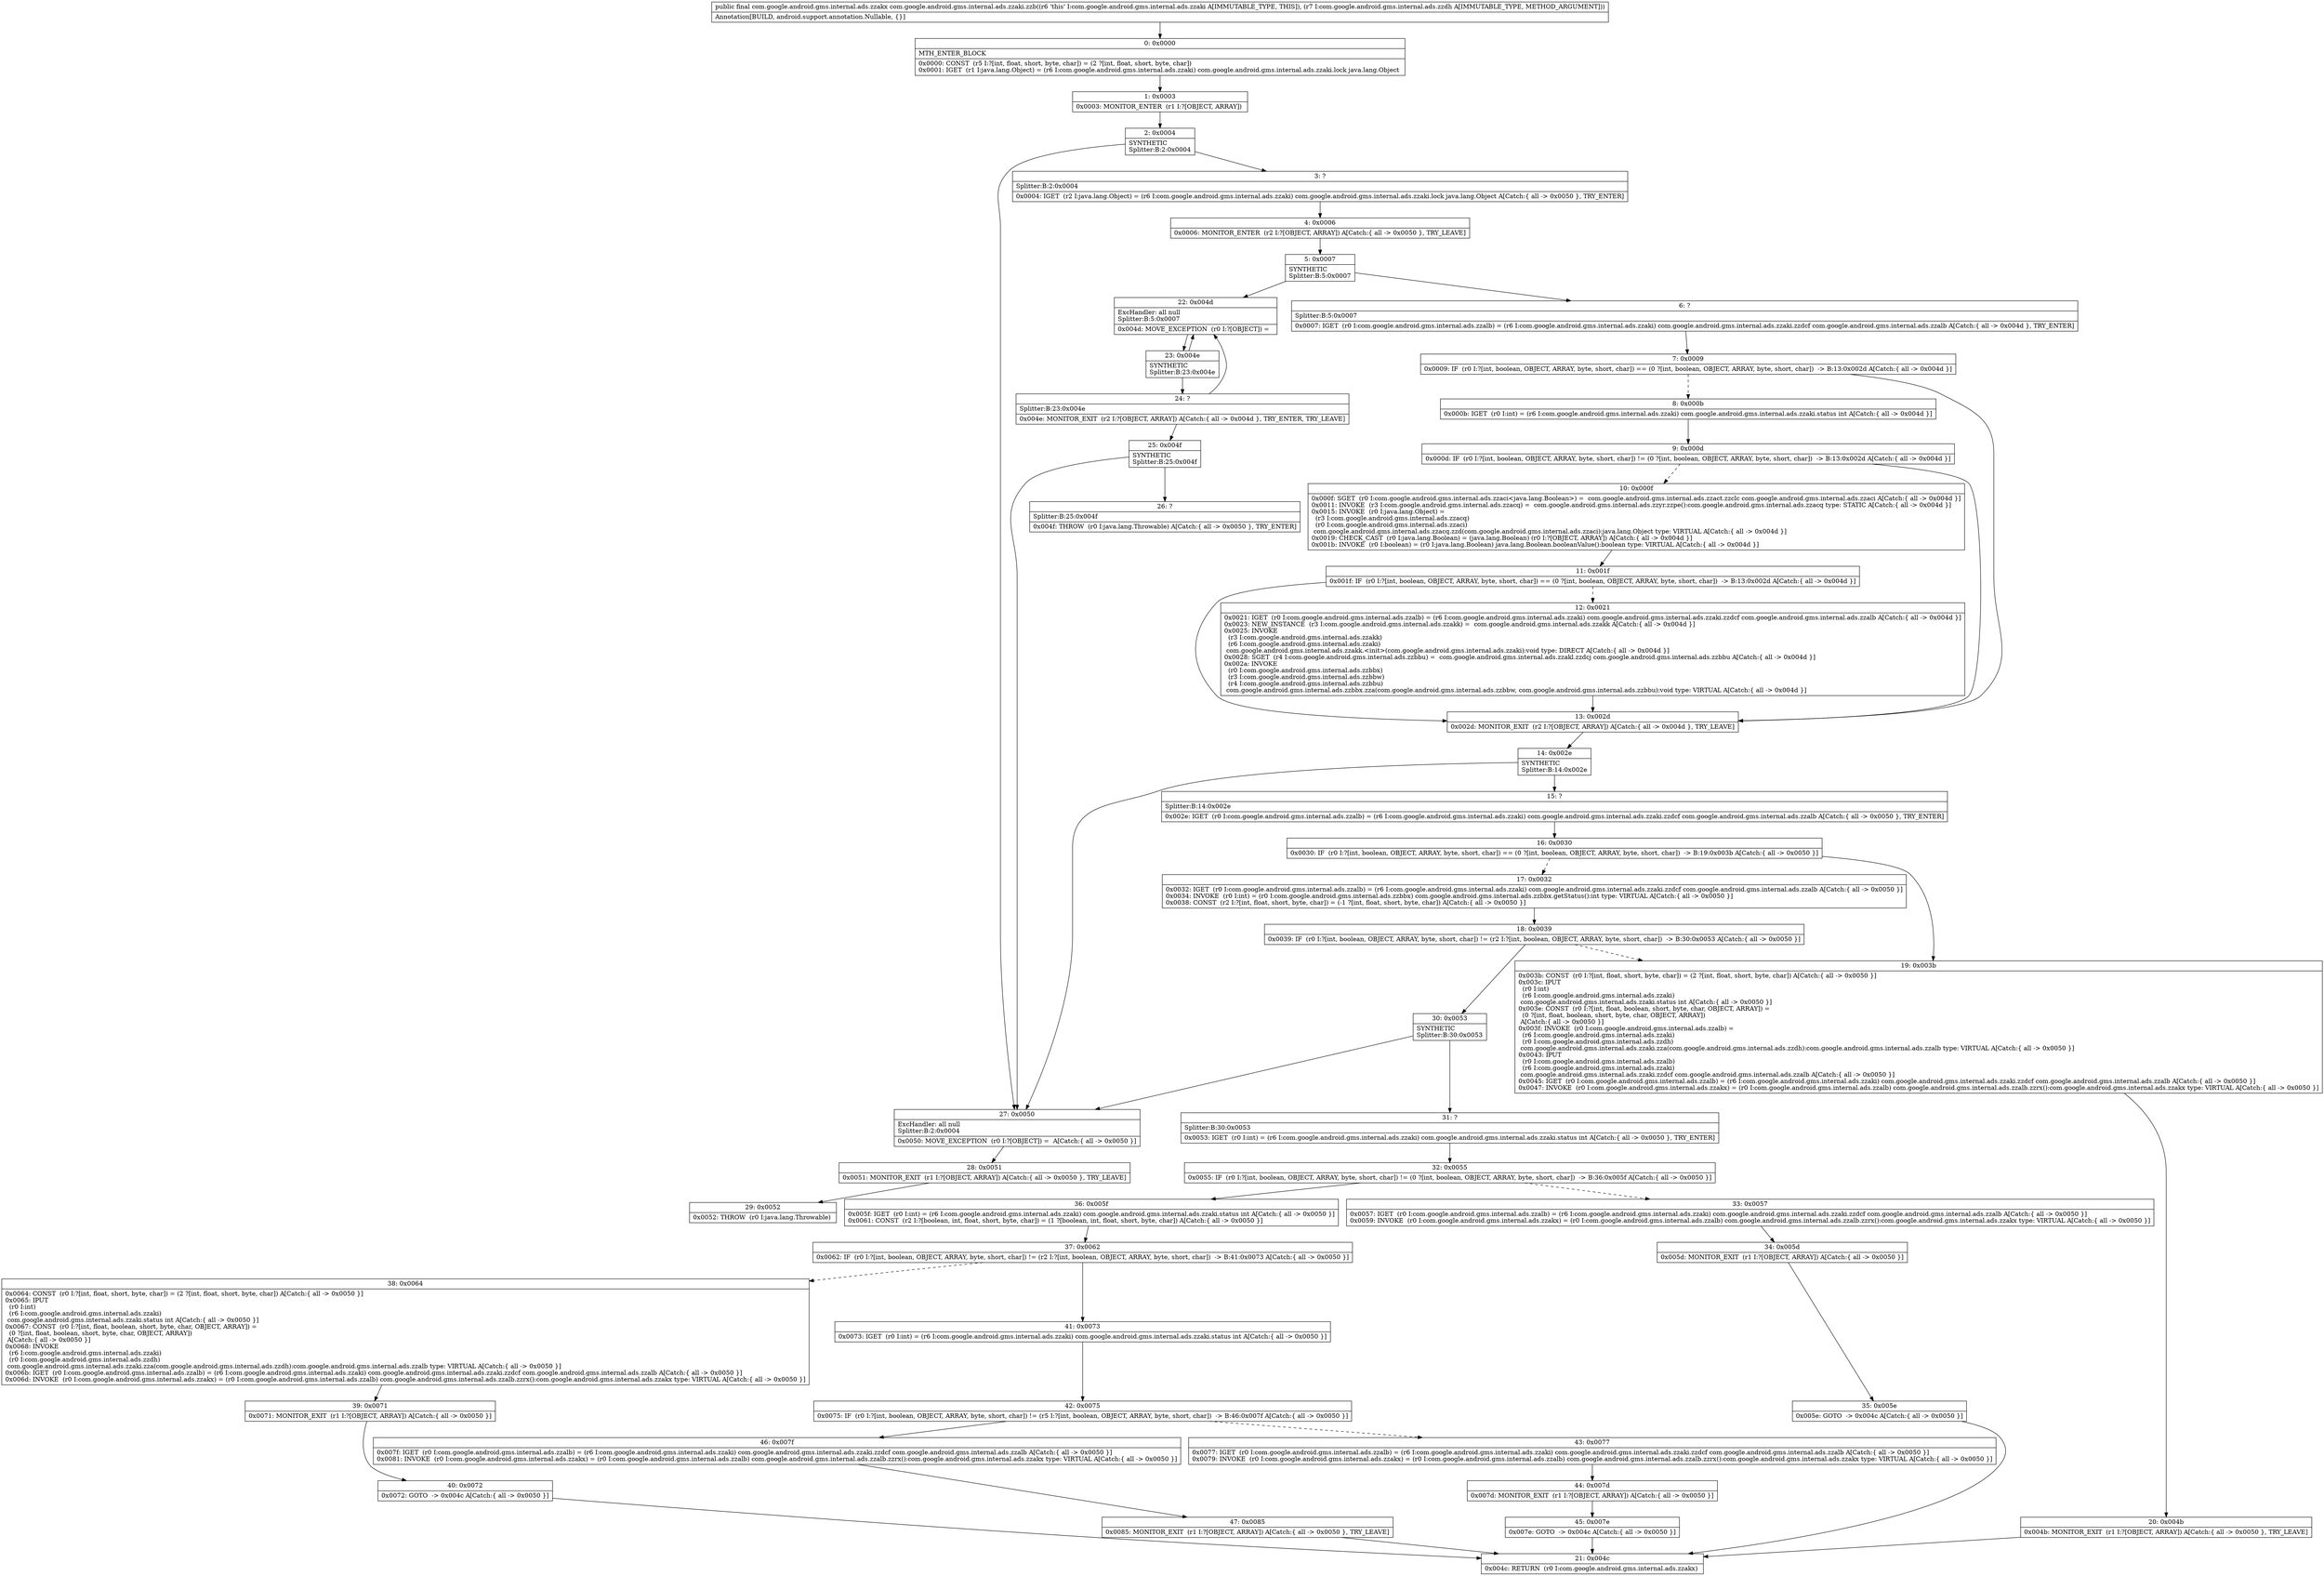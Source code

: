 digraph "CFG forcom.google.android.gms.internal.ads.zzaki.zzb(Lcom\/google\/android\/gms\/internal\/ads\/zzdh;)Lcom\/google\/android\/gms\/internal\/ads\/zzakx;" {
Node_0 [shape=record,label="{0\:\ 0x0000|MTH_ENTER_BLOCK\l|0x0000: CONST  (r5 I:?[int, float, short, byte, char]) = (2 ?[int, float, short, byte, char]) \l0x0001: IGET  (r1 I:java.lang.Object) = (r6 I:com.google.android.gms.internal.ads.zzaki) com.google.android.gms.internal.ads.zzaki.lock java.lang.Object \l}"];
Node_1 [shape=record,label="{1\:\ 0x0003|0x0003: MONITOR_ENTER  (r1 I:?[OBJECT, ARRAY]) \l}"];
Node_2 [shape=record,label="{2\:\ 0x0004|SYNTHETIC\lSplitter:B:2:0x0004\l}"];
Node_3 [shape=record,label="{3\:\ ?|Splitter:B:2:0x0004\l|0x0004: IGET  (r2 I:java.lang.Object) = (r6 I:com.google.android.gms.internal.ads.zzaki) com.google.android.gms.internal.ads.zzaki.lock java.lang.Object A[Catch:\{ all \-\> 0x0050 \}, TRY_ENTER]\l}"];
Node_4 [shape=record,label="{4\:\ 0x0006|0x0006: MONITOR_ENTER  (r2 I:?[OBJECT, ARRAY]) A[Catch:\{ all \-\> 0x0050 \}, TRY_LEAVE]\l}"];
Node_5 [shape=record,label="{5\:\ 0x0007|SYNTHETIC\lSplitter:B:5:0x0007\l}"];
Node_6 [shape=record,label="{6\:\ ?|Splitter:B:5:0x0007\l|0x0007: IGET  (r0 I:com.google.android.gms.internal.ads.zzalb) = (r6 I:com.google.android.gms.internal.ads.zzaki) com.google.android.gms.internal.ads.zzaki.zzdcf com.google.android.gms.internal.ads.zzalb A[Catch:\{ all \-\> 0x004d \}, TRY_ENTER]\l}"];
Node_7 [shape=record,label="{7\:\ 0x0009|0x0009: IF  (r0 I:?[int, boolean, OBJECT, ARRAY, byte, short, char]) == (0 ?[int, boolean, OBJECT, ARRAY, byte, short, char])  \-\> B:13:0x002d A[Catch:\{ all \-\> 0x004d \}]\l}"];
Node_8 [shape=record,label="{8\:\ 0x000b|0x000b: IGET  (r0 I:int) = (r6 I:com.google.android.gms.internal.ads.zzaki) com.google.android.gms.internal.ads.zzaki.status int A[Catch:\{ all \-\> 0x004d \}]\l}"];
Node_9 [shape=record,label="{9\:\ 0x000d|0x000d: IF  (r0 I:?[int, boolean, OBJECT, ARRAY, byte, short, char]) != (0 ?[int, boolean, OBJECT, ARRAY, byte, short, char])  \-\> B:13:0x002d A[Catch:\{ all \-\> 0x004d \}]\l}"];
Node_10 [shape=record,label="{10\:\ 0x000f|0x000f: SGET  (r0 I:com.google.android.gms.internal.ads.zzaci\<java.lang.Boolean\>) =  com.google.android.gms.internal.ads.zzact.zzclc com.google.android.gms.internal.ads.zzaci A[Catch:\{ all \-\> 0x004d \}]\l0x0011: INVOKE  (r3 I:com.google.android.gms.internal.ads.zzacq) =  com.google.android.gms.internal.ads.zzyr.zzpe():com.google.android.gms.internal.ads.zzacq type: STATIC A[Catch:\{ all \-\> 0x004d \}]\l0x0015: INVOKE  (r0 I:java.lang.Object) = \l  (r3 I:com.google.android.gms.internal.ads.zzacq)\l  (r0 I:com.google.android.gms.internal.ads.zzaci)\l com.google.android.gms.internal.ads.zzacq.zzd(com.google.android.gms.internal.ads.zzaci):java.lang.Object type: VIRTUAL A[Catch:\{ all \-\> 0x004d \}]\l0x0019: CHECK_CAST  (r0 I:java.lang.Boolean) = (java.lang.Boolean) (r0 I:?[OBJECT, ARRAY]) A[Catch:\{ all \-\> 0x004d \}]\l0x001b: INVOKE  (r0 I:boolean) = (r0 I:java.lang.Boolean) java.lang.Boolean.booleanValue():boolean type: VIRTUAL A[Catch:\{ all \-\> 0x004d \}]\l}"];
Node_11 [shape=record,label="{11\:\ 0x001f|0x001f: IF  (r0 I:?[int, boolean, OBJECT, ARRAY, byte, short, char]) == (0 ?[int, boolean, OBJECT, ARRAY, byte, short, char])  \-\> B:13:0x002d A[Catch:\{ all \-\> 0x004d \}]\l}"];
Node_12 [shape=record,label="{12\:\ 0x0021|0x0021: IGET  (r0 I:com.google.android.gms.internal.ads.zzalb) = (r6 I:com.google.android.gms.internal.ads.zzaki) com.google.android.gms.internal.ads.zzaki.zzdcf com.google.android.gms.internal.ads.zzalb A[Catch:\{ all \-\> 0x004d \}]\l0x0023: NEW_INSTANCE  (r3 I:com.google.android.gms.internal.ads.zzakk) =  com.google.android.gms.internal.ads.zzakk A[Catch:\{ all \-\> 0x004d \}]\l0x0025: INVOKE  \l  (r3 I:com.google.android.gms.internal.ads.zzakk)\l  (r6 I:com.google.android.gms.internal.ads.zzaki)\l com.google.android.gms.internal.ads.zzakk.\<init\>(com.google.android.gms.internal.ads.zzaki):void type: DIRECT A[Catch:\{ all \-\> 0x004d \}]\l0x0028: SGET  (r4 I:com.google.android.gms.internal.ads.zzbbu) =  com.google.android.gms.internal.ads.zzakl.zzdcj com.google.android.gms.internal.ads.zzbbu A[Catch:\{ all \-\> 0x004d \}]\l0x002a: INVOKE  \l  (r0 I:com.google.android.gms.internal.ads.zzbbx)\l  (r3 I:com.google.android.gms.internal.ads.zzbbw)\l  (r4 I:com.google.android.gms.internal.ads.zzbbu)\l com.google.android.gms.internal.ads.zzbbx.zza(com.google.android.gms.internal.ads.zzbbw, com.google.android.gms.internal.ads.zzbbu):void type: VIRTUAL A[Catch:\{ all \-\> 0x004d \}]\l}"];
Node_13 [shape=record,label="{13\:\ 0x002d|0x002d: MONITOR_EXIT  (r2 I:?[OBJECT, ARRAY]) A[Catch:\{ all \-\> 0x004d \}, TRY_LEAVE]\l}"];
Node_14 [shape=record,label="{14\:\ 0x002e|SYNTHETIC\lSplitter:B:14:0x002e\l}"];
Node_15 [shape=record,label="{15\:\ ?|Splitter:B:14:0x002e\l|0x002e: IGET  (r0 I:com.google.android.gms.internal.ads.zzalb) = (r6 I:com.google.android.gms.internal.ads.zzaki) com.google.android.gms.internal.ads.zzaki.zzdcf com.google.android.gms.internal.ads.zzalb A[Catch:\{ all \-\> 0x0050 \}, TRY_ENTER]\l}"];
Node_16 [shape=record,label="{16\:\ 0x0030|0x0030: IF  (r0 I:?[int, boolean, OBJECT, ARRAY, byte, short, char]) == (0 ?[int, boolean, OBJECT, ARRAY, byte, short, char])  \-\> B:19:0x003b A[Catch:\{ all \-\> 0x0050 \}]\l}"];
Node_17 [shape=record,label="{17\:\ 0x0032|0x0032: IGET  (r0 I:com.google.android.gms.internal.ads.zzalb) = (r6 I:com.google.android.gms.internal.ads.zzaki) com.google.android.gms.internal.ads.zzaki.zzdcf com.google.android.gms.internal.ads.zzalb A[Catch:\{ all \-\> 0x0050 \}]\l0x0034: INVOKE  (r0 I:int) = (r0 I:com.google.android.gms.internal.ads.zzbbx) com.google.android.gms.internal.ads.zzbbx.getStatus():int type: VIRTUAL A[Catch:\{ all \-\> 0x0050 \}]\l0x0038: CONST  (r2 I:?[int, float, short, byte, char]) = (\-1 ?[int, float, short, byte, char]) A[Catch:\{ all \-\> 0x0050 \}]\l}"];
Node_18 [shape=record,label="{18\:\ 0x0039|0x0039: IF  (r0 I:?[int, boolean, OBJECT, ARRAY, byte, short, char]) != (r2 I:?[int, boolean, OBJECT, ARRAY, byte, short, char])  \-\> B:30:0x0053 A[Catch:\{ all \-\> 0x0050 \}]\l}"];
Node_19 [shape=record,label="{19\:\ 0x003b|0x003b: CONST  (r0 I:?[int, float, short, byte, char]) = (2 ?[int, float, short, byte, char]) A[Catch:\{ all \-\> 0x0050 \}]\l0x003c: IPUT  \l  (r0 I:int)\l  (r6 I:com.google.android.gms.internal.ads.zzaki)\l com.google.android.gms.internal.ads.zzaki.status int A[Catch:\{ all \-\> 0x0050 \}]\l0x003e: CONST  (r0 I:?[int, float, boolean, short, byte, char, OBJECT, ARRAY]) = \l  (0 ?[int, float, boolean, short, byte, char, OBJECT, ARRAY])\l A[Catch:\{ all \-\> 0x0050 \}]\l0x003f: INVOKE  (r0 I:com.google.android.gms.internal.ads.zzalb) = \l  (r6 I:com.google.android.gms.internal.ads.zzaki)\l  (r0 I:com.google.android.gms.internal.ads.zzdh)\l com.google.android.gms.internal.ads.zzaki.zza(com.google.android.gms.internal.ads.zzdh):com.google.android.gms.internal.ads.zzalb type: VIRTUAL A[Catch:\{ all \-\> 0x0050 \}]\l0x0043: IPUT  \l  (r0 I:com.google.android.gms.internal.ads.zzalb)\l  (r6 I:com.google.android.gms.internal.ads.zzaki)\l com.google.android.gms.internal.ads.zzaki.zzdcf com.google.android.gms.internal.ads.zzalb A[Catch:\{ all \-\> 0x0050 \}]\l0x0045: IGET  (r0 I:com.google.android.gms.internal.ads.zzalb) = (r6 I:com.google.android.gms.internal.ads.zzaki) com.google.android.gms.internal.ads.zzaki.zzdcf com.google.android.gms.internal.ads.zzalb A[Catch:\{ all \-\> 0x0050 \}]\l0x0047: INVOKE  (r0 I:com.google.android.gms.internal.ads.zzakx) = (r0 I:com.google.android.gms.internal.ads.zzalb) com.google.android.gms.internal.ads.zzalb.zzrx():com.google.android.gms.internal.ads.zzakx type: VIRTUAL A[Catch:\{ all \-\> 0x0050 \}]\l}"];
Node_20 [shape=record,label="{20\:\ 0x004b|0x004b: MONITOR_EXIT  (r1 I:?[OBJECT, ARRAY]) A[Catch:\{ all \-\> 0x0050 \}, TRY_LEAVE]\l}"];
Node_21 [shape=record,label="{21\:\ 0x004c|0x004c: RETURN  (r0 I:com.google.android.gms.internal.ads.zzakx) \l}"];
Node_22 [shape=record,label="{22\:\ 0x004d|ExcHandler: all null\lSplitter:B:5:0x0007\l|0x004d: MOVE_EXCEPTION  (r0 I:?[OBJECT]) =  \l}"];
Node_23 [shape=record,label="{23\:\ 0x004e|SYNTHETIC\lSplitter:B:23:0x004e\l}"];
Node_24 [shape=record,label="{24\:\ ?|Splitter:B:23:0x004e\l|0x004e: MONITOR_EXIT  (r2 I:?[OBJECT, ARRAY]) A[Catch:\{ all \-\> 0x004d \}, TRY_ENTER, TRY_LEAVE]\l}"];
Node_25 [shape=record,label="{25\:\ 0x004f|SYNTHETIC\lSplitter:B:25:0x004f\l}"];
Node_26 [shape=record,label="{26\:\ ?|Splitter:B:25:0x004f\l|0x004f: THROW  (r0 I:java.lang.Throwable) A[Catch:\{ all \-\> 0x0050 \}, TRY_ENTER]\l}"];
Node_27 [shape=record,label="{27\:\ 0x0050|ExcHandler: all null\lSplitter:B:2:0x0004\l|0x0050: MOVE_EXCEPTION  (r0 I:?[OBJECT]) =  A[Catch:\{ all \-\> 0x0050 \}]\l}"];
Node_28 [shape=record,label="{28\:\ 0x0051|0x0051: MONITOR_EXIT  (r1 I:?[OBJECT, ARRAY]) A[Catch:\{ all \-\> 0x0050 \}, TRY_LEAVE]\l}"];
Node_29 [shape=record,label="{29\:\ 0x0052|0x0052: THROW  (r0 I:java.lang.Throwable) \l}"];
Node_30 [shape=record,label="{30\:\ 0x0053|SYNTHETIC\lSplitter:B:30:0x0053\l}"];
Node_31 [shape=record,label="{31\:\ ?|Splitter:B:30:0x0053\l|0x0053: IGET  (r0 I:int) = (r6 I:com.google.android.gms.internal.ads.zzaki) com.google.android.gms.internal.ads.zzaki.status int A[Catch:\{ all \-\> 0x0050 \}, TRY_ENTER]\l}"];
Node_32 [shape=record,label="{32\:\ 0x0055|0x0055: IF  (r0 I:?[int, boolean, OBJECT, ARRAY, byte, short, char]) != (0 ?[int, boolean, OBJECT, ARRAY, byte, short, char])  \-\> B:36:0x005f A[Catch:\{ all \-\> 0x0050 \}]\l}"];
Node_33 [shape=record,label="{33\:\ 0x0057|0x0057: IGET  (r0 I:com.google.android.gms.internal.ads.zzalb) = (r6 I:com.google.android.gms.internal.ads.zzaki) com.google.android.gms.internal.ads.zzaki.zzdcf com.google.android.gms.internal.ads.zzalb A[Catch:\{ all \-\> 0x0050 \}]\l0x0059: INVOKE  (r0 I:com.google.android.gms.internal.ads.zzakx) = (r0 I:com.google.android.gms.internal.ads.zzalb) com.google.android.gms.internal.ads.zzalb.zzrx():com.google.android.gms.internal.ads.zzakx type: VIRTUAL A[Catch:\{ all \-\> 0x0050 \}]\l}"];
Node_34 [shape=record,label="{34\:\ 0x005d|0x005d: MONITOR_EXIT  (r1 I:?[OBJECT, ARRAY]) A[Catch:\{ all \-\> 0x0050 \}]\l}"];
Node_35 [shape=record,label="{35\:\ 0x005e|0x005e: GOTO  \-\> 0x004c A[Catch:\{ all \-\> 0x0050 \}]\l}"];
Node_36 [shape=record,label="{36\:\ 0x005f|0x005f: IGET  (r0 I:int) = (r6 I:com.google.android.gms.internal.ads.zzaki) com.google.android.gms.internal.ads.zzaki.status int A[Catch:\{ all \-\> 0x0050 \}]\l0x0061: CONST  (r2 I:?[boolean, int, float, short, byte, char]) = (1 ?[boolean, int, float, short, byte, char]) A[Catch:\{ all \-\> 0x0050 \}]\l}"];
Node_37 [shape=record,label="{37\:\ 0x0062|0x0062: IF  (r0 I:?[int, boolean, OBJECT, ARRAY, byte, short, char]) != (r2 I:?[int, boolean, OBJECT, ARRAY, byte, short, char])  \-\> B:41:0x0073 A[Catch:\{ all \-\> 0x0050 \}]\l}"];
Node_38 [shape=record,label="{38\:\ 0x0064|0x0064: CONST  (r0 I:?[int, float, short, byte, char]) = (2 ?[int, float, short, byte, char]) A[Catch:\{ all \-\> 0x0050 \}]\l0x0065: IPUT  \l  (r0 I:int)\l  (r6 I:com.google.android.gms.internal.ads.zzaki)\l com.google.android.gms.internal.ads.zzaki.status int A[Catch:\{ all \-\> 0x0050 \}]\l0x0067: CONST  (r0 I:?[int, float, boolean, short, byte, char, OBJECT, ARRAY]) = \l  (0 ?[int, float, boolean, short, byte, char, OBJECT, ARRAY])\l A[Catch:\{ all \-\> 0x0050 \}]\l0x0068: INVOKE  \l  (r6 I:com.google.android.gms.internal.ads.zzaki)\l  (r0 I:com.google.android.gms.internal.ads.zzdh)\l com.google.android.gms.internal.ads.zzaki.zza(com.google.android.gms.internal.ads.zzdh):com.google.android.gms.internal.ads.zzalb type: VIRTUAL A[Catch:\{ all \-\> 0x0050 \}]\l0x006b: IGET  (r0 I:com.google.android.gms.internal.ads.zzalb) = (r6 I:com.google.android.gms.internal.ads.zzaki) com.google.android.gms.internal.ads.zzaki.zzdcf com.google.android.gms.internal.ads.zzalb A[Catch:\{ all \-\> 0x0050 \}]\l0x006d: INVOKE  (r0 I:com.google.android.gms.internal.ads.zzakx) = (r0 I:com.google.android.gms.internal.ads.zzalb) com.google.android.gms.internal.ads.zzalb.zzrx():com.google.android.gms.internal.ads.zzakx type: VIRTUAL A[Catch:\{ all \-\> 0x0050 \}]\l}"];
Node_39 [shape=record,label="{39\:\ 0x0071|0x0071: MONITOR_EXIT  (r1 I:?[OBJECT, ARRAY]) A[Catch:\{ all \-\> 0x0050 \}]\l}"];
Node_40 [shape=record,label="{40\:\ 0x0072|0x0072: GOTO  \-\> 0x004c A[Catch:\{ all \-\> 0x0050 \}]\l}"];
Node_41 [shape=record,label="{41\:\ 0x0073|0x0073: IGET  (r0 I:int) = (r6 I:com.google.android.gms.internal.ads.zzaki) com.google.android.gms.internal.ads.zzaki.status int A[Catch:\{ all \-\> 0x0050 \}]\l}"];
Node_42 [shape=record,label="{42\:\ 0x0075|0x0075: IF  (r0 I:?[int, boolean, OBJECT, ARRAY, byte, short, char]) != (r5 I:?[int, boolean, OBJECT, ARRAY, byte, short, char])  \-\> B:46:0x007f A[Catch:\{ all \-\> 0x0050 \}]\l}"];
Node_43 [shape=record,label="{43\:\ 0x0077|0x0077: IGET  (r0 I:com.google.android.gms.internal.ads.zzalb) = (r6 I:com.google.android.gms.internal.ads.zzaki) com.google.android.gms.internal.ads.zzaki.zzdcf com.google.android.gms.internal.ads.zzalb A[Catch:\{ all \-\> 0x0050 \}]\l0x0079: INVOKE  (r0 I:com.google.android.gms.internal.ads.zzakx) = (r0 I:com.google.android.gms.internal.ads.zzalb) com.google.android.gms.internal.ads.zzalb.zzrx():com.google.android.gms.internal.ads.zzakx type: VIRTUAL A[Catch:\{ all \-\> 0x0050 \}]\l}"];
Node_44 [shape=record,label="{44\:\ 0x007d|0x007d: MONITOR_EXIT  (r1 I:?[OBJECT, ARRAY]) A[Catch:\{ all \-\> 0x0050 \}]\l}"];
Node_45 [shape=record,label="{45\:\ 0x007e|0x007e: GOTO  \-\> 0x004c A[Catch:\{ all \-\> 0x0050 \}]\l}"];
Node_46 [shape=record,label="{46\:\ 0x007f|0x007f: IGET  (r0 I:com.google.android.gms.internal.ads.zzalb) = (r6 I:com.google.android.gms.internal.ads.zzaki) com.google.android.gms.internal.ads.zzaki.zzdcf com.google.android.gms.internal.ads.zzalb A[Catch:\{ all \-\> 0x0050 \}]\l0x0081: INVOKE  (r0 I:com.google.android.gms.internal.ads.zzakx) = (r0 I:com.google.android.gms.internal.ads.zzalb) com.google.android.gms.internal.ads.zzalb.zzrx():com.google.android.gms.internal.ads.zzakx type: VIRTUAL A[Catch:\{ all \-\> 0x0050 \}]\l}"];
Node_47 [shape=record,label="{47\:\ 0x0085|0x0085: MONITOR_EXIT  (r1 I:?[OBJECT, ARRAY]) A[Catch:\{ all \-\> 0x0050 \}, TRY_LEAVE]\l}"];
MethodNode[shape=record,label="{public final com.google.android.gms.internal.ads.zzakx com.google.android.gms.internal.ads.zzaki.zzb((r6 'this' I:com.google.android.gms.internal.ads.zzaki A[IMMUTABLE_TYPE, THIS]), (r7 I:com.google.android.gms.internal.ads.zzdh A[IMMUTABLE_TYPE, METHOD_ARGUMENT]))  | Annotation[BUILD, android.support.annotation.Nullable, \{\}]\l}"];
MethodNode -> Node_0;
Node_0 -> Node_1;
Node_1 -> Node_2;
Node_2 -> Node_3;
Node_2 -> Node_27;
Node_3 -> Node_4;
Node_4 -> Node_5;
Node_5 -> Node_6;
Node_5 -> Node_22;
Node_6 -> Node_7;
Node_7 -> Node_8[style=dashed];
Node_7 -> Node_13;
Node_8 -> Node_9;
Node_9 -> Node_10[style=dashed];
Node_9 -> Node_13;
Node_10 -> Node_11;
Node_11 -> Node_12[style=dashed];
Node_11 -> Node_13;
Node_12 -> Node_13;
Node_13 -> Node_14;
Node_14 -> Node_15;
Node_14 -> Node_27;
Node_15 -> Node_16;
Node_16 -> Node_17[style=dashed];
Node_16 -> Node_19;
Node_17 -> Node_18;
Node_18 -> Node_19[style=dashed];
Node_18 -> Node_30;
Node_19 -> Node_20;
Node_20 -> Node_21;
Node_22 -> Node_23;
Node_23 -> Node_24;
Node_23 -> Node_22;
Node_24 -> Node_25;
Node_24 -> Node_22;
Node_25 -> Node_26;
Node_25 -> Node_27;
Node_27 -> Node_28;
Node_28 -> Node_29;
Node_30 -> Node_31;
Node_30 -> Node_27;
Node_31 -> Node_32;
Node_32 -> Node_33[style=dashed];
Node_32 -> Node_36;
Node_33 -> Node_34;
Node_34 -> Node_35;
Node_35 -> Node_21;
Node_36 -> Node_37;
Node_37 -> Node_38[style=dashed];
Node_37 -> Node_41;
Node_38 -> Node_39;
Node_39 -> Node_40;
Node_40 -> Node_21;
Node_41 -> Node_42;
Node_42 -> Node_43[style=dashed];
Node_42 -> Node_46;
Node_43 -> Node_44;
Node_44 -> Node_45;
Node_45 -> Node_21;
Node_46 -> Node_47;
Node_47 -> Node_21;
}

